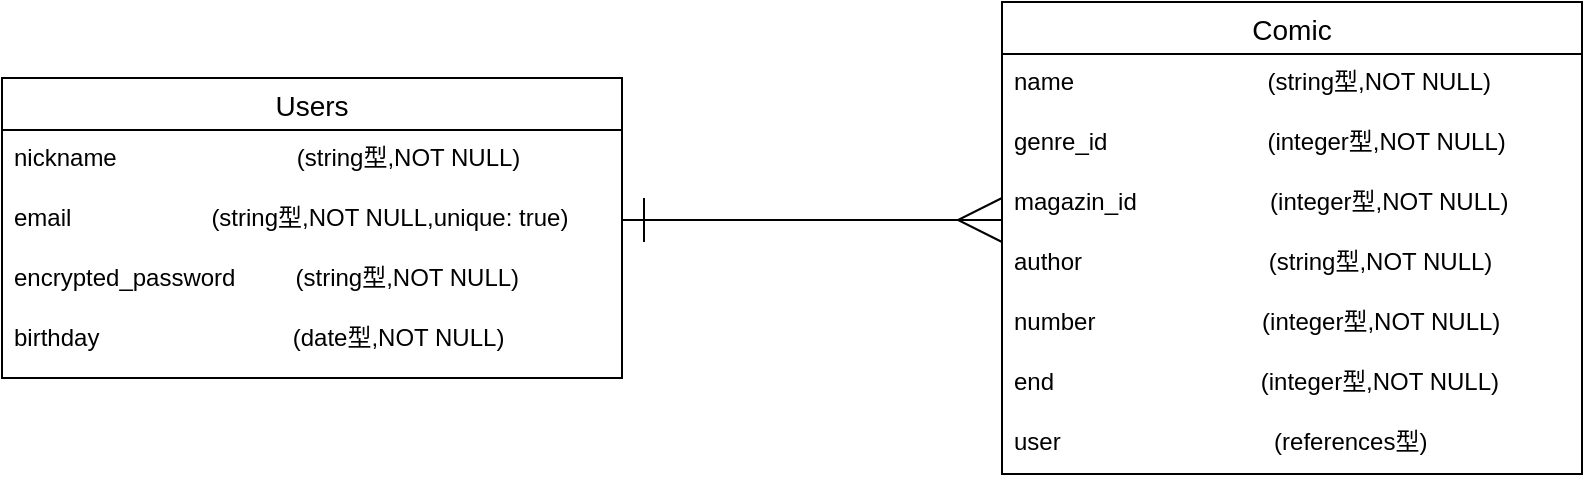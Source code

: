 <mxfile>
    <diagram id="JfPMzc3qaDGeaKINz3RL" name="ページ1">
        <mxGraphModel dx="2035" dy="1894" grid="1" gridSize="10" guides="1" tooltips="1" connect="1" arrows="1" fold="1" page="1" pageScale="1" pageWidth="827" pageHeight="1169" math="0" shadow="0">
            <root>
                <mxCell id="0"/>
                <mxCell id="1" parent="0"/>
                <mxCell id="2" value="Users" style="swimlane;fontStyle=0;childLayout=stackLayout;horizontal=1;startSize=26;horizontalStack=0;resizeParent=1;resizeParentMax=0;resizeLast=0;collapsible=1;marginBottom=0;align=center;fontSize=14;" vertex="1" parent="1">
                    <mxGeometry x="-350" y="-732" width="310" height="150" as="geometry">
                        <mxRectangle x="190" y="-130" width="50" height="26" as="alternateBounds"/>
                    </mxGeometry>
                </mxCell>
                <mxCell id="3" value="nickname                           (string型,NOT NULL)" style="text;strokeColor=none;fillColor=none;spacingLeft=4;spacingRight=4;overflow=hidden;rotatable=0;points=[[0,0.5],[1,0.5]];portConstraint=eastwest;fontSize=12;" vertex="1" parent="2">
                    <mxGeometry y="26" width="310" height="30" as="geometry"/>
                </mxCell>
                <mxCell id="4" value="email                     (string型,NOT NULL,unique: true)" style="text;strokeColor=none;fillColor=none;spacingLeft=4;spacingRight=4;overflow=hidden;rotatable=0;points=[[0,0.5],[1,0.5]];portConstraint=eastwest;fontSize=12;" vertex="1" parent="2">
                    <mxGeometry y="56" width="310" height="30" as="geometry"/>
                </mxCell>
                <mxCell id="5" value="encrypted_password         (string型,NOT NULL)" style="text;strokeColor=none;fillColor=none;spacingLeft=4;spacingRight=4;overflow=hidden;rotatable=0;points=[[0,0.5],[1,0.5]];portConstraint=eastwest;fontSize=12;" vertex="1" parent="2">
                    <mxGeometry y="86" width="310" height="30" as="geometry"/>
                </mxCell>
                <mxCell id="10" value="birthday                             (date型,NOT NULL)" style="text;strokeColor=none;fillColor=none;spacingLeft=4;spacingRight=4;overflow=hidden;rotatable=0;points=[[0,0.5],[1,0.5]];portConstraint=eastwest;fontSize=12;" vertex="1" parent="2">
                    <mxGeometry y="116" width="310" height="34" as="geometry"/>
                </mxCell>
                <mxCell id="11" value="Comic" style="swimlane;fontStyle=0;childLayout=stackLayout;horizontal=1;startSize=26;horizontalStack=0;resizeParent=1;resizeParentMax=0;resizeLast=0;collapsible=1;marginBottom=0;align=center;fontSize=14;" vertex="1" parent="1">
                    <mxGeometry x="150" y="-770" width="290" height="236" as="geometry">
                        <mxRectangle x="190" y="-130" width="50" height="26" as="alternateBounds"/>
                    </mxGeometry>
                </mxCell>
                <mxCell id="12" value="name                             (string型,NOT NULL)" style="text;strokeColor=none;fillColor=none;spacingLeft=4;spacingRight=4;overflow=hidden;rotatable=0;points=[[0,0.5],[1,0.5]];portConstraint=eastwest;fontSize=12;" vertex="1" parent="11">
                    <mxGeometry y="26" width="290" height="30" as="geometry"/>
                </mxCell>
                <mxCell id="14" value="genre_id                        (integer型,NOT NULL)" style="text;strokeColor=none;fillColor=none;spacingLeft=4;spacingRight=4;overflow=hidden;rotatable=0;points=[[0,0.5],[1,0.5]];portConstraint=eastwest;fontSize=12;" vertex="1" parent="11">
                    <mxGeometry y="56" width="290" height="30" as="geometry"/>
                </mxCell>
                <mxCell id="15" value="magazin_id                    (integer型,NOT NULL)" style="text;strokeColor=none;fillColor=none;spacingLeft=4;spacingRight=4;overflow=hidden;rotatable=0;points=[[0,0.5],[1,0.5]];portConstraint=eastwest;fontSize=12;" vertex="1" parent="11">
                    <mxGeometry y="86" width="290" height="30" as="geometry"/>
                </mxCell>
                <mxCell id="16" value="author                            (string型,NOT NULL)" style="text;strokeColor=none;fillColor=none;spacingLeft=4;spacingRight=4;overflow=hidden;rotatable=0;points=[[0,0.5],[1,0.5]];portConstraint=eastwest;fontSize=12;" vertex="1" parent="11">
                    <mxGeometry y="116" width="290" height="30" as="geometry"/>
                </mxCell>
                <mxCell id="17" value="number                         (integer型,NOT NULL)" style="text;strokeColor=none;fillColor=none;spacingLeft=4;spacingRight=4;overflow=hidden;rotatable=0;points=[[0,0.5],[1,0.5]];portConstraint=eastwest;fontSize=12;" vertex="1" parent="11">
                    <mxGeometry y="146" width="290" height="30" as="geometry"/>
                </mxCell>
                <mxCell id="18" value="end                               (integer型,NOT NULL)" style="text;strokeColor=none;fillColor=none;spacingLeft=4;spacingRight=4;overflow=hidden;rotatable=0;points=[[0,0.5],[1,0.5]];portConstraint=eastwest;fontSize=12;" vertex="1" parent="11">
                    <mxGeometry y="176" width="290" height="30" as="geometry"/>
                </mxCell>
                <mxCell id="20" value="user                                (references型)" style="text;strokeColor=none;fillColor=none;spacingLeft=4;spacingRight=4;overflow=hidden;rotatable=0;points=[[0,0.5],[1,0.5]];portConstraint=eastwest;fontSize=12;" vertex="1" parent="11">
                    <mxGeometry y="206" width="290" height="30" as="geometry"/>
                </mxCell>
                <mxCell id="21" style="edgeStyle=orthogonalEdgeStyle;rounded=0;orthogonalLoop=1;jettySize=auto;html=1;entryX=0;entryY=0.5;entryDx=0;entryDy=0;endArrow=ERmany;endFill=0;strokeWidth=1;endSize=20;startArrow=ERone;startFill=0;startSize=20;" edge="1" parent="1">
                    <mxGeometry relative="1" as="geometry">
                        <mxPoint x="-40" y="-661" as="sourcePoint"/>
                        <Array as="points">
                            <mxPoint x="-30" y="-661"/>
                            <mxPoint x="-30" y="-661"/>
                        </Array>
                        <mxPoint x="150" y="-661" as="targetPoint"/>
                    </mxGeometry>
                </mxCell>
            </root>
        </mxGraphModel>
    </diagram>
</mxfile>